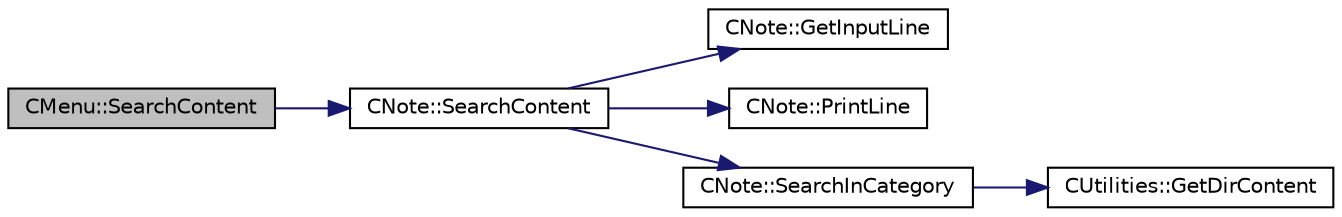 digraph "CMenu::SearchContent"
{
 // LATEX_PDF_SIZE
  edge [fontname="Helvetica",fontsize="10",labelfontname="Helvetica",labelfontsize="10"];
  node [fontname="Helvetica",fontsize="10",shape=record];
  rankdir="LR";
  Node1 [label="CMenu::SearchContent",height=0.2,width=0.4,color="black", fillcolor="grey75", style="filled", fontcolor="black",tooltip="Reads searched string and then goes throught all notes and searches for matches. Prints result."];
  Node1 -> Node2 [color="midnightblue",fontsize="10",style="solid",fontname="Helvetica"];
  Node2 [label="CNote::SearchContent",height=0.2,width=0.4,color="black", fillcolor="white", style="filled",URL="$classCNote.html#a76e5bcdb472b126fa9c785e468955491",tooltip="Reads what you are searching for. Searches throught all files and retruns all matches."];
  Node2 -> Node3 [color="midnightblue",fontsize="10",style="solid",fontname="Helvetica"];
  Node3 [label="CNote::GetInputLine",height=0.2,width=0.4,color="black", fillcolor="white", style="filled",URL="$classCNote.html#a503cdc32ab502847c764e194bf53ee6d",tooltip="Reads a line from stdin and returns it."];
  Node2 -> Node4 [color="midnightblue",fontsize="10",style="solid",fontname="Helvetica"];
  Node4 [label="CNote::PrintLine",height=0.2,width=0.4,color="black", fillcolor="white", style="filled",URL="$classCNote.html#a3f4ada896501a9c6889104322dd20b4b",tooltip="Prints a line to stdout from the argument string."];
  Node2 -> Node5 [color="midnightblue",fontsize="10",style="solid",fontname="Helvetica"];
  Node5 [label="CNote::SearchInCategory",height=0.2,width=0.4,color="black", fillcolor="white", style="filled",URL="$classCNote.html#aca942b775a482305d58184fe99900595",tooltip="Searches throught a category of notes that is being specified in arguments and searches for math of '..."];
  Node5 -> Node6 [color="midnightblue",fontsize="10",style="solid",fontname="Helvetica"];
  Node6 [label="CUtilities::GetDirContent",height=0.2,width=0.4,color="black", fillcolor="white", style="filled",URL="$classCUtilities.html#a98a3394596f433a7bed6bc572dfb7071",tooltip="Iterates through all files in a folder and then returns those filenames."];
}
